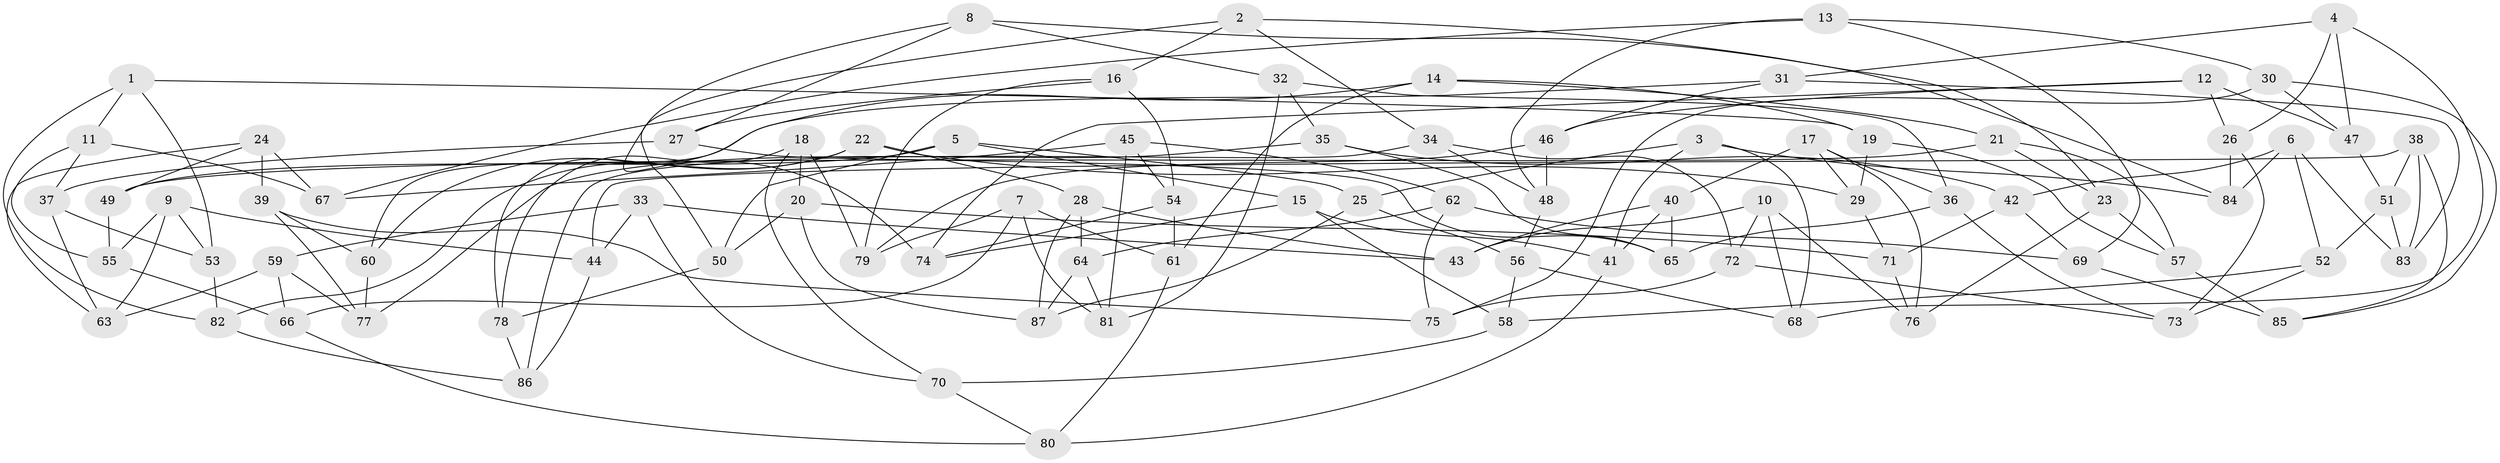 // coarse degree distribution, {5: 0.08, 6: 0.66, 4: 0.26}
// Generated by graph-tools (version 1.1) at 2025/42/03/06/25 10:42:24]
// undirected, 87 vertices, 174 edges
graph export_dot {
graph [start="1"]
  node [color=gray90,style=filled];
  1;
  2;
  3;
  4;
  5;
  6;
  7;
  8;
  9;
  10;
  11;
  12;
  13;
  14;
  15;
  16;
  17;
  18;
  19;
  20;
  21;
  22;
  23;
  24;
  25;
  26;
  27;
  28;
  29;
  30;
  31;
  32;
  33;
  34;
  35;
  36;
  37;
  38;
  39;
  40;
  41;
  42;
  43;
  44;
  45;
  46;
  47;
  48;
  49;
  50;
  51;
  52;
  53;
  54;
  55;
  56;
  57;
  58;
  59;
  60;
  61;
  62;
  63;
  64;
  65;
  66;
  67;
  68;
  69;
  70;
  71;
  72;
  73;
  74;
  75;
  76;
  77;
  78;
  79;
  80;
  81;
  82;
  83;
  84;
  85;
  86;
  87;
  1 -- 82;
  1 -- 11;
  1 -- 19;
  1 -- 53;
  2 -- 34;
  2 -- 50;
  2 -- 16;
  2 -- 23;
  3 -- 25;
  3 -- 41;
  3 -- 68;
  3 -- 84;
  4 -- 31;
  4 -- 26;
  4 -- 68;
  4 -- 47;
  5 -- 25;
  5 -- 49;
  5 -- 50;
  5 -- 15;
  6 -- 42;
  6 -- 52;
  6 -- 83;
  6 -- 84;
  7 -- 79;
  7 -- 61;
  7 -- 81;
  7 -- 66;
  8 -- 32;
  8 -- 74;
  8 -- 84;
  8 -- 27;
  9 -- 53;
  9 -- 44;
  9 -- 55;
  9 -- 63;
  10 -- 68;
  10 -- 76;
  10 -- 72;
  10 -- 43;
  11 -- 67;
  11 -- 37;
  11 -- 55;
  12 -- 47;
  12 -- 46;
  12 -- 26;
  12 -- 74;
  13 -- 69;
  13 -- 67;
  13 -- 48;
  13 -- 30;
  14 -- 21;
  14 -- 78;
  14 -- 61;
  14 -- 19;
  15 -- 58;
  15 -- 74;
  15 -- 41;
  16 -- 79;
  16 -- 54;
  16 -- 27;
  17 -- 29;
  17 -- 40;
  17 -- 76;
  17 -- 36;
  18 -- 78;
  18 -- 79;
  18 -- 70;
  18 -- 20;
  19 -- 57;
  19 -- 29;
  20 -- 50;
  20 -- 87;
  20 -- 71;
  21 -- 23;
  21 -- 49;
  21 -- 57;
  22 -- 28;
  22 -- 60;
  22 -- 82;
  22 -- 29;
  23 -- 76;
  23 -- 57;
  24 -- 49;
  24 -- 39;
  24 -- 67;
  24 -- 63;
  25 -- 87;
  25 -- 56;
  26 -- 84;
  26 -- 73;
  27 -- 37;
  27 -- 65;
  28 -- 43;
  28 -- 87;
  28 -- 64;
  29 -- 71;
  30 -- 75;
  30 -- 85;
  30 -- 47;
  31 -- 83;
  31 -- 60;
  31 -- 46;
  32 -- 35;
  32 -- 81;
  32 -- 36;
  33 -- 70;
  33 -- 44;
  33 -- 43;
  33 -- 59;
  34 -- 48;
  34 -- 86;
  34 -- 72;
  35 -- 42;
  35 -- 65;
  35 -- 77;
  36 -- 65;
  36 -- 73;
  37 -- 53;
  37 -- 63;
  38 -- 51;
  38 -- 83;
  38 -- 85;
  38 -- 44;
  39 -- 75;
  39 -- 60;
  39 -- 77;
  40 -- 41;
  40 -- 65;
  40 -- 43;
  41 -- 80;
  42 -- 69;
  42 -- 71;
  44 -- 86;
  45 -- 67;
  45 -- 54;
  45 -- 62;
  45 -- 81;
  46 -- 79;
  46 -- 48;
  47 -- 51;
  48 -- 56;
  49 -- 55;
  50 -- 78;
  51 -- 52;
  51 -- 83;
  52 -- 73;
  52 -- 58;
  53 -- 82;
  54 -- 74;
  54 -- 61;
  55 -- 66;
  56 -- 58;
  56 -- 68;
  57 -- 85;
  58 -- 70;
  59 -- 63;
  59 -- 66;
  59 -- 77;
  60 -- 77;
  61 -- 80;
  62 -- 75;
  62 -- 69;
  62 -- 64;
  64 -- 81;
  64 -- 87;
  66 -- 80;
  69 -- 85;
  70 -- 80;
  71 -- 76;
  72 -- 73;
  72 -- 75;
  78 -- 86;
  82 -- 86;
}
